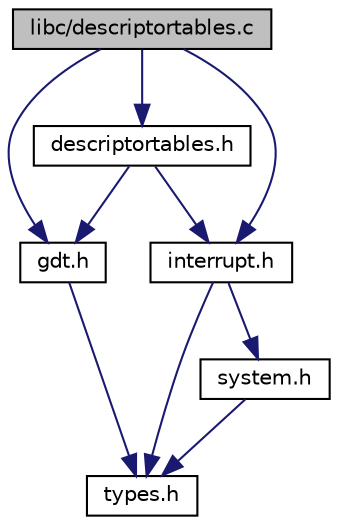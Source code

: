 digraph "libc/descriptortables.c"
{
  edge [fontname="Helvetica",fontsize="10",labelfontname="Helvetica",labelfontsize="10"];
  node [fontname="Helvetica",fontsize="10",shape=record];
  Node0 [label="libc/descriptortables.c",height=0.2,width=0.4,color="black", fillcolor="grey75", style="filled", fontcolor="black"];
  Node0 -> Node1 [color="midnightblue",fontsize="10",style="solid"];
  Node1 [label="descriptortables.h",height=0.2,width=0.4,color="black", fillcolor="white", style="filled",URL="$a00026.html"];
  Node1 -> Node2 [color="midnightblue",fontsize="10",style="solid"];
  Node2 [label="gdt.h",height=0.2,width=0.4,color="black", fillcolor="white", style="filled",URL="$a00059.html"];
  Node2 -> Node3 [color="midnightblue",fontsize="10",style="solid"];
  Node3 [label="types.h",height=0.2,width=0.4,color="black", fillcolor="white", style="filled",URL="$a00092.html"];
  Node1 -> Node4 [color="midnightblue",fontsize="10",style="solid"];
  Node4 [label="interrupt.h",height=0.2,width=0.4,color="black", fillcolor="white", style="filled",URL="$a00065.html"];
  Node4 -> Node3 [color="midnightblue",fontsize="10",style="solid"];
  Node4 -> Node5 [color="midnightblue",fontsize="10",style="solid"];
  Node5 [label="system.h",height=0.2,width=0.4,color="black", fillcolor="white", style="filled",URL="$a00089.html"];
  Node5 -> Node3 [color="midnightblue",fontsize="10",style="solid"];
  Node0 -> Node2 [color="midnightblue",fontsize="10",style="solid"];
  Node0 -> Node4 [color="midnightblue",fontsize="10",style="solid"];
}
